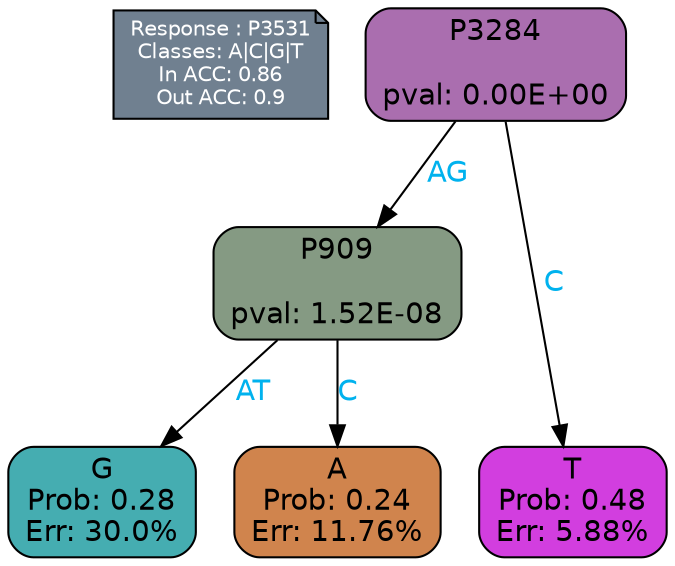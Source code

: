 digraph Tree {
node [shape=box, style="filled, rounded", color="black", fontname=helvetica] ;
graph [ranksep=equally, splines=polylines, bgcolor=transparent, dpi=600] ;
edge [fontname=helvetica] ;
LEGEND [label="Response : P3531
Classes: A|C|G|T
In ACC: 0.86
Out ACC: 0.9
",shape=note,align=left,style=filled,fillcolor="slategray",fontcolor="white",fontsize=10];1 [label="P3284

pval: 0.00E+00", fillcolor="#aa6eaf"] ;
2 [label="P909

pval: 1.52E-08", fillcolor="#859a83"] ;
3 [label="G
Prob: 0.28
Err: 30.0%", fillcolor="#45adb1"] ;
4 [label="A
Prob: 0.24
Err: 11.76%", fillcolor="#d0844d"] ;
5 [label="T
Prob: 0.48
Err: 5.88%", fillcolor="#d23edf"] ;
1 -> 2 [label="AG",fontcolor=deepskyblue2] ;
1 -> 5 [label="C",fontcolor=deepskyblue2] ;
2 -> 3 [label="AT",fontcolor=deepskyblue2] ;
2 -> 4 [label="C",fontcolor=deepskyblue2] ;
{rank = same; 3;4;5;}{rank = same; LEGEND;1;}}